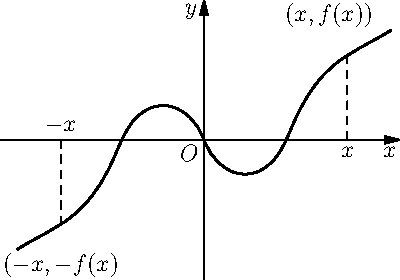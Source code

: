 size(200);
import graph;
path p=(0,0)..controls(2.20733110903,-6.37636660545)and(5.63013897615,-11.1682976194)..(10,-15)
..controls(12.3829909128,-17.0895199879)and(15.0351889726,-18.8754544743)..(18,-20)
..controls(22.8299278485,-21.8319797456)and(28.161575695,-21.810185839)..(33,-20)
..controls(36.8652152365,-18.5539180847)and(40.2115619915,-16.0399118657)..(43,-13)
..controls(49.210023991,-6.22992816795)and(52.3171286946,2.6093620821)..(56,11)
..controls(60.7927548947,21.9192713013)and(66.7609329816,32.3681821329)..(75,41)
..controls(77.7760407451,43.9083727623)and(80.788070978,46.5816686225)..(84,49)
..controls(92.3733568117,55.3044828741)and(101.931292023,59.7595334804)..(111,65)
  ..controls(112.68299108,65.9725374803)and(114.349882892,66.9726725675)..(116,68);

draw(p,linewidth(1));
draw(rotate(180)*p,linewidth(1));

pair P=point(p,0.8*length(p));
draw(P--(P.x,0),dashed);
label("$x$",P.x,S);
label("$(x,f(x))$",P,4N+W);
pair Q=rotate(180)*P;
draw(Q--(Q.x,0),dashed);
label("$-x$",Q.x,N);
label("$(-x,-f(x)$",Q,4S);
label("$O$",(0,0),SW);
axes("$x$","$y$",Arrow());
